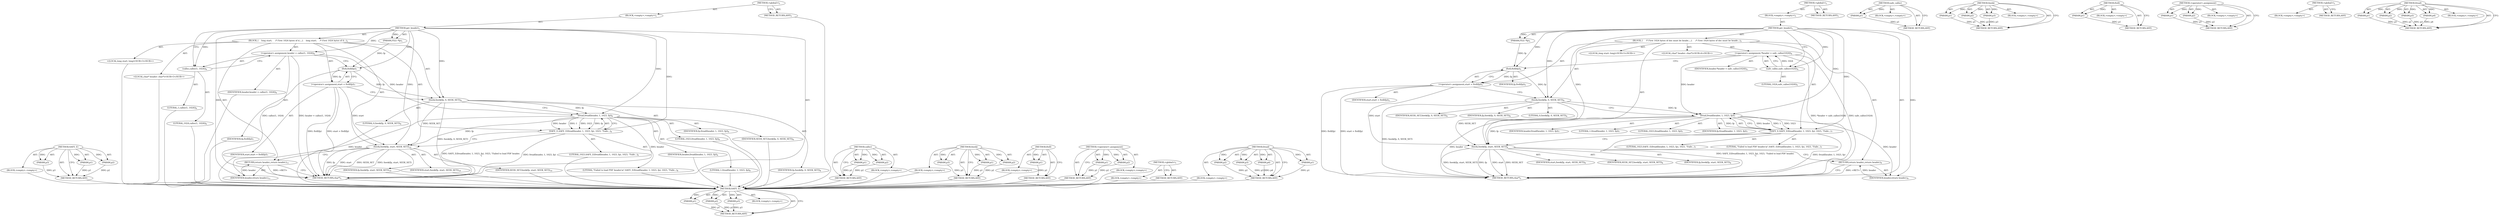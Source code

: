digraph "fread" {
vulnerable_85 [label=<(METHOD,SAFE_E)>];
vulnerable_86 [label=<(PARAM,p1)>];
vulnerable_87 [label=<(PARAM,p2)>];
vulnerable_88 [label=<(PARAM,p3)>];
vulnerable_89 [label=<(BLOCK,&lt;empty&gt;,&lt;empty&gt;)>];
vulnerable_90 [label=<(METHOD_RETURN,ANY)>];
vulnerable_6 [label=<(METHOD,&lt;global&gt;)<SUB>1</SUB>>];
vulnerable_7 [label=<(BLOCK,&lt;empty&gt;,&lt;empty&gt;)<SUB>1</SUB>>];
vulnerable_8 [label=<(METHOD,get_header)<SUB>1</SUB>>];
vulnerable_9 [label=<(PARAM,FILE *fp)<SUB>1</SUB>>];
vulnerable_10 [label=<(BLOCK,{
    long start;
     /* First 1024 bytes of d...,{
    long start;
     /* First 1024 bytes of d...)<SUB>2</SUB>>];
vulnerable_11 [label="<(LOCAL,long start: long)<SUB>3</SUB>>"];
vulnerable_12 [label="<(LOCAL,char* header: char*)<SUB>5</SUB>>"];
vulnerable_13 [label=<(&lt;operator&gt;.assignment,header = calloc(1, 1024))<SUB>6</SUB>>];
vulnerable_14 [label=<(IDENTIFIER,header,header = calloc(1, 1024))<SUB>6</SUB>>];
vulnerable_15 [label=<(calloc,calloc(1, 1024))<SUB>6</SUB>>];
vulnerable_16 [label=<(LITERAL,1,calloc(1, 1024))<SUB>6</SUB>>];
vulnerable_17 [label=<(LITERAL,1024,calloc(1, 1024))<SUB>6</SUB>>];
vulnerable_18 [label=<(&lt;operator&gt;.assignment,start = ftell(fp))<SUB>7</SUB>>];
vulnerable_19 [label=<(IDENTIFIER,start,start = ftell(fp))<SUB>7</SUB>>];
vulnerable_20 [label=<(ftell,ftell(fp))<SUB>7</SUB>>];
vulnerable_21 [label=<(IDENTIFIER,fp,ftell(fp))<SUB>7</SUB>>];
vulnerable_22 [label=<(fseek,fseek(fp, 0, SEEK_SET))<SUB>8</SUB>>];
vulnerable_23 [label=<(IDENTIFIER,fp,fseek(fp, 0, SEEK_SET))<SUB>8</SUB>>];
vulnerable_24 [label=<(LITERAL,0,fseek(fp, 0, SEEK_SET))<SUB>8</SUB>>];
vulnerable_25 [label=<(IDENTIFIER,SEEK_SET,fseek(fp, 0, SEEK_SET))<SUB>8</SUB>>];
vulnerable_26 [label=<(SAFE_E,SAFE_E(fread(header, 1, 1023, fp), 1023, &quot;Faile...)<SUB>9</SUB>>];
vulnerable_27 [label=<(fread,fread(header, 1, 1023, fp))<SUB>9</SUB>>];
vulnerable_28 [label=<(IDENTIFIER,header,fread(header, 1, 1023, fp))<SUB>9</SUB>>];
vulnerable_29 [label=<(LITERAL,1,fread(header, 1, 1023, fp))<SUB>9</SUB>>];
vulnerable_30 [label=<(LITERAL,1023,fread(header, 1, 1023, fp))<SUB>9</SUB>>];
vulnerable_31 [label=<(IDENTIFIER,fp,fread(header, 1, 1023, fp))<SUB>9</SUB>>];
vulnerable_32 [label=<(LITERAL,1023,SAFE_E(fread(header, 1, 1023, fp), 1023, &quot;Faile...)<SUB>9</SUB>>];
vulnerable_33 [label=<(LITERAL,&quot;Failed to load PDF header.\n&quot;,SAFE_E(fread(header, 1, 1023, fp), 1023, &quot;Faile...)<SUB>9</SUB>>];
vulnerable_34 [label=<(fseek,fseek(fp, start, SEEK_SET))<SUB>10</SUB>>];
vulnerable_35 [label=<(IDENTIFIER,fp,fseek(fp, start, SEEK_SET))<SUB>10</SUB>>];
vulnerable_36 [label=<(IDENTIFIER,start,fseek(fp, start, SEEK_SET))<SUB>10</SUB>>];
vulnerable_37 [label=<(IDENTIFIER,SEEK_SET,fseek(fp, start, SEEK_SET))<SUB>10</SUB>>];
vulnerable_38 [label=<(RETURN,return header;,return header;)<SUB>11</SUB>>];
vulnerable_39 [label=<(IDENTIFIER,header,return header;)<SUB>11</SUB>>];
vulnerable_40 [label=<(METHOD_RETURN,char*)<SUB>1</SUB>>];
vulnerable_42 [label=<(METHOD_RETURN,ANY)<SUB>1</SUB>>];
vulnerable_70 [label=<(METHOD,calloc)>];
vulnerable_71 [label=<(PARAM,p1)>];
vulnerable_72 [label=<(PARAM,p2)>];
vulnerable_73 [label=<(BLOCK,&lt;empty&gt;,&lt;empty&gt;)>];
vulnerable_74 [label=<(METHOD_RETURN,ANY)>];
vulnerable_79 [label=<(METHOD,fseek)>];
vulnerable_80 [label=<(PARAM,p1)>];
vulnerable_81 [label=<(PARAM,p2)>];
vulnerable_82 [label=<(PARAM,p3)>];
vulnerable_83 [label=<(BLOCK,&lt;empty&gt;,&lt;empty&gt;)>];
vulnerable_84 [label=<(METHOD_RETURN,ANY)>];
vulnerable_75 [label=<(METHOD,ftell)>];
vulnerable_76 [label=<(PARAM,p1)>];
vulnerable_77 [label=<(BLOCK,&lt;empty&gt;,&lt;empty&gt;)>];
vulnerable_78 [label=<(METHOD_RETURN,ANY)>];
vulnerable_65 [label=<(METHOD,&lt;operator&gt;.assignment)>];
vulnerable_66 [label=<(PARAM,p1)>];
vulnerable_67 [label=<(PARAM,p2)>];
vulnerable_68 [label=<(BLOCK,&lt;empty&gt;,&lt;empty&gt;)>];
vulnerable_69 [label=<(METHOD_RETURN,ANY)>];
vulnerable_59 [label=<(METHOD,&lt;global&gt;)<SUB>1</SUB>>];
vulnerable_60 [label=<(BLOCK,&lt;empty&gt;,&lt;empty&gt;)>];
vulnerable_61 [label=<(METHOD_RETURN,ANY)>];
vulnerable_91 [label=<(METHOD,fread)>];
vulnerable_92 [label=<(PARAM,p1)>];
vulnerable_93 [label=<(PARAM,p2)>];
vulnerable_94 [label=<(PARAM,p3)>];
vulnerable_95 [label=<(PARAM,p4)>];
vulnerable_96 [label=<(BLOCK,&lt;empty&gt;,&lt;empty&gt;)>];
vulnerable_97 [label=<(METHOD_RETURN,ANY)>];
fixed_83 [label=<(METHOD,SAFE_E)>];
fixed_84 [label=<(PARAM,p1)>];
fixed_85 [label=<(PARAM,p2)>];
fixed_86 [label=<(PARAM,p3)>];
fixed_87 [label=<(BLOCK,&lt;empty&gt;,&lt;empty&gt;)>];
fixed_88 [label=<(METHOD_RETURN,ANY)>];
fixed_6 [label=<(METHOD,&lt;global&gt;)<SUB>1</SUB>>];
fixed_7 [label=<(BLOCK,&lt;empty&gt;,&lt;empty&gt;)<SUB>1</SUB>>];
fixed_8 [label=<(METHOD,get_header)<SUB>1</SUB>>];
fixed_9 [label=<(PARAM,FILE *fp)<SUB>1</SUB>>];
fixed_10 [label=<(BLOCK,{
     /* First 1024 bytes of doc must be heade...,{
     /* First 1024 bytes of doc must be heade...)<SUB>2</SUB>>];
fixed_11 [label="<(LOCAL,char* header: char*)<SUB>4</SUB>>"];
fixed_12 [label=<(&lt;operator&gt;.assignment,*header = safe_calloc(1024))<SUB>4</SUB>>];
fixed_13 [label=<(IDENTIFIER,header,*header = safe_calloc(1024))<SUB>4</SUB>>];
fixed_14 [label=<(safe_calloc,safe_calloc(1024))<SUB>4</SUB>>];
fixed_15 [label=<(LITERAL,1024,safe_calloc(1024))<SUB>4</SUB>>];
fixed_16 [label="<(LOCAL,long start: long)<SUB>5</SUB>>"];
fixed_17 [label=<(&lt;operator&gt;.assignment,start = ftell(fp))<SUB>5</SUB>>];
fixed_18 [label=<(IDENTIFIER,start,start = ftell(fp))<SUB>5</SUB>>];
fixed_19 [label=<(ftell,ftell(fp))<SUB>5</SUB>>];
fixed_20 [label=<(IDENTIFIER,fp,ftell(fp))<SUB>5</SUB>>];
fixed_21 [label=<(fseek,fseek(fp, 0, SEEK_SET))<SUB>6</SUB>>];
fixed_22 [label=<(IDENTIFIER,fp,fseek(fp, 0, SEEK_SET))<SUB>6</SUB>>];
fixed_23 [label=<(LITERAL,0,fseek(fp, 0, SEEK_SET))<SUB>6</SUB>>];
fixed_24 [label=<(IDENTIFIER,SEEK_SET,fseek(fp, 0, SEEK_SET))<SUB>6</SUB>>];
fixed_25 [label=<(SAFE_E,SAFE_E(fread(header, 1, 1023, fp), 1023, &quot;Faile...)<SUB>7</SUB>>];
fixed_26 [label=<(fread,fread(header, 1, 1023, fp))<SUB>7</SUB>>];
fixed_27 [label=<(IDENTIFIER,header,fread(header, 1, 1023, fp))<SUB>7</SUB>>];
fixed_28 [label=<(LITERAL,1,fread(header, 1, 1023, fp))<SUB>7</SUB>>];
fixed_29 [label=<(LITERAL,1023,fread(header, 1, 1023, fp))<SUB>7</SUB>>];
fixed_30 [label=<(IDENTIFIER,fp,fread(header, 1, 1023, fp))<SUB>7</SUB>>];
fixed_31 [label=<(LITERAL,1023,SAFE_E(fread(header, 1, 1023, fp), 1023, &quot;Faile...)<SUB>7</SUB>>];
fixed_32 [label=<(LITERAL,&quot;Failed to load PDF header.\n&quot;,SAFE_E(fread(header, 1, 1023, fp), 1023, &quot;Faile...)<SUB>7</SUB>>];
fixed_33 [label=<(fseek,fseek(fp, start, SEEK_SET))<SUB>8</SUB>>];
fixed_34 [label=<(IDENTIFIER,fp,fseek(fp, start, SEEK_SET))<SUB>8</SUB>>];
fixed_35 [label=<(IDENTIFIER,start,fseek(fp, start, SEEK_SET))<SUB>8</SUB>>];
fixed_36 [label=<(IDENTIFIER,SEEK_SET,fseek(fp, start, SEEK_SET))<SUB>8</SUB>>];
fixed_37 [label=<(RETURN,return header;,return header;)<SUB>9</SUB>>];
fixed_38 [label=<(IDENTIFIER,header,return header;)<SUB>9</SUB>>];
fixed_39 [label=<(METHOD_RETURN,char*)<SUB>1</SUB>>];
fixed_41 [label=<(METHOD_RETURN,ANY)<SUB>1</SUB>>];
fixed_69 [label=<(METHOD,safe_calloc)>];
fixed_70 [label=<(PARAM,p1)>];
fixed_71 [label=<(BLOCK,&lt;empty&gt;,&lt;empty&gt;)>];
fixed_72 [label=<(METHOD_RETURN,ANY)>];
fixed_77 [label=<(METHOD,fseek)>];
fixed_78 [label=<(PARAM,p1)>];
fixed_79 [label=<(PARAM,p2)>];
fixed_80 [label=<(PARAM,p3)>];
fixed_81 [label=<(BLOCK,&lt;empty&gt;,&lt;empty&gt;)>];
fixed_82 [label=<(METHOD_RETURN,ANY)>];
fixed_73 [label=<(METHOD,ftell)>];
fixed_74 [label=<(PARAM,p1)>];
fixed_75 [label=<(BLOCK,&lt;empty&gt;,&lt;empty&gt;)>];
fixed_76 [label=<(METHOD_RETURN,ANY)>];
fixed_64 [label=<(METHOD,&lt;operator&gt;.assignment)>];
fixed_65 [label=<(PARAM,p1)>];
fixed_66 [label=<(PARAM,p2)>];
fixed_67 [label=<(BLOCK,&lt;empty&gt;,&lt;empty&gt;)>];
fixed_68 [label=<(METHOD_RETURN,ANY)>];
fixed_58 [label=<(METHOD,&lt;global&gt;)<SUB>1</SUB>>];
fixed_59 [label=<(BLOCK,&lt;empty&gt;,&lt;empty&gt;)>];
fixed_60 [label=<(METHOD_RETURN,ANY)>];
fixed_89 [label=<(METHOD,fread)>];
fixed_90 [label=<(PARAM,p1)>];
fixed_91 [label=<(PARAM,p2)>];
fixed_92 [label=<(PARAM,p3)>];
fixed_93 [label=<(PARAM,p4)>];
fixed_94 [label=<(BLOCK,&lt;empty&gt;,&lt;empty&gt;)>];
fixed_95 [label=<(METHOD_RETURN,ANY)>];
vulnerable_85 -> vulnerable_86  [key=0, label="AST: "];
vulnerable_85 -> vulnerable_86  [key=1, label="DDG: "];
vulnerable_85 -> vulnerable_89  [key=0, label="AST: "];
vulnerable_85 -> vulnerable_87  [key=0, label="AST: "];
vulnerable_85 -> vulnerable_87  [key=1, label="DDG: "];
vulnerable_85 -> vulnerable_90  [key=0, label="AST: "];
vulnerable_85 -> vulnerable_90  [key=1, label="CFG: "];
vulnerable_85 -> vulnerable_88  [key=0, label="AST: "];
vulnerable_85 -> vulnerable_88  [key=1, label="DDG: "];
vulnerable_86 -> vulnerable_90  [key=0, label="DDG: p1"];
vulnerable_87 -> vulnerable_90  [key=0, label="DDG: p2"];
vulnerable_88 -> vulnerable_90  [key=0, label="DDG: p3"];
vulnerable_89 -> fixed_83  [key=0];
vulnerable_90 -> fixed_83  [key=0];
vulnerable_6 -> vulnerable_7  [key=0, label="AST: "];
vulnerable_6 -> vulnerable_42  [key=0, label="AST: "];
vulnerable_6 -> vulnerable_42  [key=1, label="CFG: "];
vulnerable_7 -> vulnerable_8  [key=0, label="AST: "];
vulnerable_8 -> vulnerable_9  [key=0, label="AST: "];
vulnerable_8 -> vulnerable_9  [key=1, label="DDG: "];
vulnerable_8 -> vulnerable_10  [key=0, label="AST: "];
vulnerable_8 -> vulnerable_40  [key=0, label="AST: "];
vulnerable_8 -> vulnerable_15  [key=0, label="CFG: "];
vulnerable_8 -> vulnerable_15  [key=1, label="DDG: "];
vulnerable_8 -> vulnerable_13  [key=0, label="DDG: "];
vulnerable_8 -> vulnerable_22  [key=0, label="DDG: "];
vulnerable_8 -> vulnerable_26  [key=0, label="DDG: "];
vulnerable_8 -> vulnerable_34  [key=0, label="DDG: "];
vulnerable_8 -> vulnerable_39  [key=0, label="DDG: "];
vulnerable_8 -> vulnerable_20  [key=0, label="DDG: "];
vulnerable_8 -> vulnerable_27  [key=0, label="DDG: "];
vulnerable_9 -> vulnerable_20  [key=0, label="DDG: fp"];
vulnerable_10 -> vulnerable_11  [key=0, label="AST: "];
vulnerable_10 -> vulnerable_12  [key=0, label="AST: "];
vulnerable_10 -> vulnerable_13  [key=0, label="AST: "];
vulnerable_10 -> vulnerable_18  [key=0, label="AST: "];
vulnerable_10 -> vulnerable_22  [key=0, label="AST: "];
vulnerable_10 -> vulnerable_26  [key=0, label="AST: "];
vulnerable_10 -> vulnerable_34  [key=0, label="AST: "];
vulnerable_10 -> vulnerable_38  [key=0, label="AST: "];
vulnerable_11 -> fixed_83  [key=0];
vulnerable_12 -> fixed_83  [key=0];
vulnerable_13 -> vulnerable_14  [key=0, label="AST: "];
vulnerable_13 -> vulnerable_15  [key=0, label="AST: "];
vulnerable_13 -> vulnerable_20  [key=0, label="CFG: "];
vulnerable_13 -> vulnerable_40  [key=0, label="DDG: calloc(1, 1024)"];
vulnerable_13 -> vulnerable_40  [key=1, label="DDG: header = calloc(1, 1024)"];
vulnerable_13 -> vulnerable_27  [key=0, label="DDG: header"];
vulnerable_14 -> fixed_83  [key=0];
vulnerable_15 -> vulnerable_16  [key=0, label="AST: "];
vulnerable_15 -> vulnerable_17  [key=0, label="AST: "];
vulnerable_15 -> vulnerable_13  [key=0, label="CFG: "];
vulnerable_16 -> fixed_83  [key=0];
vulnerable_17 -> fixed_83  [key=0];
vulnerable_18 -> vulnerable_19  [key=0, label="AST: "];
vulnerable_18 -> vulnerable_20  [key=0, label="AST: "];
vulnerable_18 -> vulnerable_22  [key=0, label="CFG: "];
vulnerable_18 -> vulnerable_40  [key=0, label="DDG: ftell(fp)"];
vulnerable_18 -> vulnerable_40  [key=1, label="DDG: start = ftell(fp)"];
vulnerable_18 -> vulnerable_34  [key=0, label="DDG: start"];
vulnerable_19 -> fixed_83  [key=0];
vulnerable_20 -> vulnerable_21  [key=0, label="AST: "];
vulnerable_20 -> vulnerable_18  [key=0, label="CFG: "];
vulnerable_20 -> vulnerable_18  [key=1, label="DDG: fp"];
vulnerable_20 -> vulnerable_22  [key=0, label="DDG: fp"];
vulnerable_21 -> fixed_83  [key=0];
vulnerable_22 -> vulnerable_23  [key=0, label="AST: "];
vulnerable_22 -> vulnerable_24  [key=0, label="AST: "];
vulnerable_22 -> vulnerable_25  [key=0, label="AST: "];
vulnerable_22 -> vulnerable_27  [key=0, label="CFG: "];
vulnerable_22 -> vulnerable_27  [key=1, label="DDG: fp"];
vulnerable_22 -> vulnerable_40  [key=0, label="DDG: fseek(fp, 0, SEEK_SET)"];
vulnerable_22 -> vulnerable_34  [key=0, label="DDG: SEEK_SET"];
vulnerable_23 -> fixed_83  [key=0];
vulnerable_24 -> fixed_83  [key=0];
vulnerable_25 -> fixed_83  [key=0];
vulnerable_26 -> vulnerable_27  [key=0, label="AST: "];
vulnerable_26 -> vulnerable_32  [key=0, label="AST: "];
vulnerable_26 -> vulnerable_33  [key=0, label="AST: "];
vulnerable_26 -> vulnerable_34  [key=0, label="CFG: "];
vulnerable_26 -> vulnerable_40  [key=0, label="DDG: fread(header, 1, 1023, fp)"];
vulnerable_26 -> vulnerable_40  [key=1, label="DDG: SAFE_E(fread(header, 1, 1023, fp), 1023, &quot;Failed to load PDF header.\n&quot;)"];
vulnerable_27 -> vulnerable_28  [key=0, label="AST: "];
vulnerable_27 -> vulnerable_29  [key=0, label="AST: "];
vulnerable_27 -> vulnerable_30  [key=0, label="AST: "];
vulnerable_27 -> vulnerable_31  [key=0, label="AST: "];
vulnerable_27 -> vulnerable_26  [key=0, label="CFG: "];
vulnerable_27 -> vulnerable_26  [key=1, label="DDG: header"];
vulnerable_27 -> vulnerable_26  [key=2, label="DDG: 1"];
vulnerable_27 -> vulnerable_26  [key=3, label="DDG: 1023"];
vulnerable_27 -> vulnerable_26  [key=4, label="DDG: fp"];
vulnerable_27 -> vulnerable_40  [key=0, label="DDG: header"];
vulnerable_27 -> vulnerable_34  [key=0, label="DDG: fp"];
vulnerable_27 -> vulnerable_39  [key=0, label="DDG: header"];
vulnerable_28 -> fixed_83  [key=0];
vulnerable_29 -> fixed_83  [key=0];
vulnerable_30 -> fixed_83  [key=0];
vulnerable_31 -> fixed_83  [key=0];
vulnerable_32 -> fixed_83  [key=0];
vulnerable_33 -> fixed_83  [key=0];
vulnerable_34 -> vulnerable_35  [key=0, label="AST: "];
vulnerable_34 -> vulnerable_36  [key=0, label="AST: "];
vulnerable_34 -> vulnerable_37  [key=0, label="AST: "];
vulnerable_34 -> vulnerable_38  [key=0, label="CFG: "];
vulnerable_34 -> vulnerable_40  [key=0, label="DDG: fp"];
vulnerable_34 -> vulnerable_40  [key=1, label="DDG: start"];
vulnerable_34 -> vulnerable_40  [key=2, label="DDG: SEEK_SET"];
vulnerable_34 -> vulnerable_40  [key=3, label="DDG: fseek(fp, start, SEEK_SET)"];
vulnerable_35 -> fixed_83  [key=0];
vulnerable_36 -> fixed_83  [key=0];
vulnerable_37 -> fixed_83  [key=0];
vulnerable_38 -> vulnerable_39  [key=0, label="AST: "];
vulnerable_38 -> vulnerable_40  [key=0, label="CFG: "];
vulnerable_38 -> vulnerable_40  [key=1, label="DDG: &lt;RET&gt;"];
vulnerable_39 -> vulnerable_38  [key=0, label="DDG: header"];
vulnerable_40 -> fixed_83  [key=0];
vulnerable_42 -> fixed_83  [key=0];
vulnerable_70 -> vulnerable_71  [key=0, label="AST: "];
vulnerable_70 -> vulnerable_71  [key=1, label="DDG: "];
vulnerable_70 -> vulnerable_73  [key=0, label="AST: "];
vulnerable_70 -> vulnerable_72  [key=0, label="AST: "];
vulnerable_70 -> vulnerable_72  [key=1, label="DDG: "];
vulnerable_70 -> vulnerable_74  [key=0, label="AST: "];
vulnerable_70 -> vulnerable_74  [key=1, label="CFG: "];
vulnerable_71 -> vulnerable_74  [key=0, label="DDG: p1"];
vulnerable_72 -> vulnerable_74  [key=0, label="DDG: p2"];
vulnerable_73 -> fixed_83  [key=0];
vulnerable_74 -> fixed_83  [key=0];
vulnerable_79 -> vulnerable_80  [key=0, label="AST: "];
vulnerable_79 -> vulnerable_80  [key=1, label="DDG: "];
vulnerable_79 -> vulnerable_83  [key=0, label="AST: "];
vulnerable_79 -> vulnerable_81  [key=0, label="AST: "];
vulnerable_79 -> vulnerable_81  [key=1, label="DDG: "];
vulnerable_79 -> vulnerable_84  [key=0, label="AST: "];
vulnerable_79 -> vulnerable_84  [key=1, label="CFG: "];
vulnerable_79 -> vulnerable_82  [key=0, label="AST: "];
vulnerable_79 -> vulnerable_82  [key=1, label="DDG: "];
vulnerable_80 -> vulnerable_84  [key=0, label="DDG: p1"];
vulnerable_81 -> vulnerable_84  [key=0, label="DDG: p2"];
vulnerable_82 -> vulnerable_84  [key=0, label="DDG: p3"];
vulnerable_83 -> fixed_83  [key=0];
vulnerable_84 -> fixed_83  [key=0];
vulnerable_75 -> vulnerable_76  [key=0, label="AST: "];
vulnerable_75 -> vulnerable_76  [key=1, label="DDG: "];
vulnerable_75 -> vulnerable_77  [key=0, label="AST: "];
vulnerable_75 -> vulnerable_78  [key=0, label="AST: "];
vulnerable_75 -> vulnerable_78  [key=1, label="CFG: "];
vulnerable_76 -> vulnerable_78  [key=0, label="DDG: p1"];
vulnerable_77 -> fixed_83  [key=0];
vulnerable_78 -> fixed_83  [key=0];
vulnerable_65 -> vulnerable_66  [key=0, label="AST: "];
vulnerable_65 -> vulnerable_66  [key=1, label="DDG: "];
vulnerable_65 -> vulnerable_68  [key=0, label="AST: "];
vulnerable_65 -> vulnerable_67  [key=0, label="AST: "];
vulnerable_65 -> vulnerable_67  [key=1, label="DDG: "];
vulnerable_65 -> vulnerable_69  [key=0, label="AST: "];
vulnerable_65 -> vulnerable_69  [key=1, label="CFG: "];
vulnerable_66 -> vulnerable_69  [key=0, label="DDG: p1"];
vulnerable_67 -> vulnerable_69  [key=0, label="DDG: p2"];
vulnerable_68 -> fixed_83  [key=0];
vulnerable_69 -> fixed_83  [key=0];
vulnerable_59 -> vulnerable_60  [key=0, label="AST: "];
vulnerable_59 -> vulnerable_61  [key=0, label="AST: "];
vulnerable_59 -> vulnerable_61  [key=1, label="CFG: "];
vulnerable_60 -> fixed_83  [key=0];
vulnerable_61 -> fixed_83  [key=0];
vulnerable_91 -> vulnerable_92  [key=0, label="AST: "];
vulnerable_91 -> vulnerable_92  [key=1, label="DDG: "];
vulnerable_91 -> vulnerable_96  [key=0, label="AST: "];
vulnerable_91 -> vulnerable_93  [key=0, label="AST: "];
vulnerable_91 -> vulnerable_93  [key=1, label="DDG: "];
vulnerable_91 -> vulnerable_97  [key=0, label="AST: "];
vulnerable_91 -> vulnerable_97  [key=1, label="CFG: "];
vulnerable_91 -> vulnerable_94  [key=0, label="AST: "];
vulnerable_91 -> vulnerable_94  [key=1, label="DDG: "];
vulnerable_91 -> vulnerable_95  [key=0, label="AST: "];
vulnerable_91 -> vulnerable_95  [key=1, label="DDG: "];
vulnerable_92 -> vulnerable_97  [key=0, label="DDG: p1"];
vulnerable_93 -> vulnerable_97  [key=0, label="DDG: p2"];
vulnerable_94 -> vulnerable_97  [key=0, label="DDG: p3"];
vulnerable_95 -> vulnerable_97  [key=0, label="DDG: p4"];
vulnerable_96 -> fixed_83  [key=0];
vulnerable_97 -> fixed_83  [key=0];
fixed_83 -> fixed_84  [key=0, label="AST: "];
fixed_83 -> fixed_84  [key=1, label="DDG: "];
fixed_83 -> fixed_87  [key=0, label="AST: "];
fixed_83 -> fixed_85  [key=0, label="AST: "];
fixed_83 -> fixed_85  [key=1, label="DDG: "];
fixed_83 -> fixed_88  [key=0, label="AST: "];
fixed_83 -> fixed_88  [key=1, label="CFG: "];
fixed_83 -> fixed_86  [key=0, label="AST: "];
fixed_83 -> fixed_86  [key=1, label="DDG: "];
fixed_84 -> fixed_88  [key=0, label="DDG: p1"];
fixed_85 -> fixed_88  [key=0, label="DDG: p2"];
fixed_86 -> fixed_88  [key=0, label="DDG: p3"];
fixed_6 -> fixed_7  [key=0, label="AST: "];
fixed_6 -> fixed_41  [key=0, label="AST: "];
fixed_6 -> fixed_41  [key=1, label="CFG: "];
fixed_7 -> fixed_8  [key=0, label="AST: "];
fixed_8 -> fixed_9  [key=0, label="AST: "];
fixed_8 -> fixed_9  [key=1, label="DDG: "];
fixed_8 -> fixed_10  [key=0, label="AST: "];
fixed_8 -> fixed_39  [key=0, label="AST: "];
fixed_8 -> fixed_14  [key=0, label="CFG: "];
fixed_8 -> fixed_14  [key=1, label="DDG: "];
fixed_8 -> fixed_21  [key=0, label="DDG: "];
fixed_8 -> fixed_25  [key=0, label="DDG: "];
fixed_8 -> fixed_33  [key=0, label="DDG: "];
fixed_8 -> fixed_38  [key=0, label="DDG: "];
fixed_8 -> fixed_19  [key=0, label="DDG: "];
fixed_8 -> fixed_26  [key=0, label="DDG: "];
fixed_9 -> fixed_19  [key=0, label="DDG: fp"];
fixed_10 -> fixed_11  [key=0, label="AST: "];
fixed_10 -> fixed_12  [key=0, label="AST: "];
fixed_10 -> fixed_16  [key=0, label="AST: "];
fixed_10 -> fixed_17  [key=0, label="AST: "];
fixed_10 -> fixed_21  [key=0, label="AST: "];
fixed_10 -> fixed_25  [key=0, label="AST: "];
fixed_10 -> fixed_33  [key=0, label="AST: "];
fixed_10 -> fixed_37  [key=0, label="AST: "];
fixed_12 -> fixed_13  [key=0, label="AST: "];
fixed_12 -> fixed_14  [key=0, label="AST: "];
fixed_12 -> fixed_19  [key=0, label="CFG: "];
fixed_12 -> fixed_39  [key=0, label="DDG: safe_calloc(1024)"];
fixed_12 -> fixed_39  [key=1, label="DDG: *header = safe_calloc(1024)"];
fixed_12 -> fixed_26  [key=0, label="DDG: header"];
fixed_14 -> fixed_15  [key=0, label="AST: "];
fixed_14 -> fixed_12  [key=0, label="CFG: "];
fixed_14 -> fixed_12  [key=1, label="DDG: 1024"];
fixed_17 -> fixed_18  [key=0, label="AST: "];
fixed_17 -> fixed_19  [key=0, label="AST: "];
fixed_17 -> fixed_21  [key=0, label="CFG: "];
fixed_17 -> fixed_39  [key=0, label="DDG: ftell(fp)"];
fixed_17 -> fixed_39  [key=1, label="DDG: start = ftell(fp)"];
fixed_17 -> fixed_33  [key=0, label="DDG: start"];
fixed_19 -> fixed_20  [key=0, label="AST: "];
fixed_19 -> fixed_17  [key=0, label="CFG: "];
fixed_19 -> fixed_17  [key=1, label="DDG: fp"];
fixed_19 -> fixed_21  [key=0, label="DDG: fp"];
fixed_21 -> fixed_22  [key=0, label="AST: "];
fixed_21 -> fixed_23  [key=0, label="AST: "];
fixed_21 -> fixed_24  [key=0, label="AST: "];
fixed_21 -> fixed_26  [key=0, label="CFG: "];
fixed_21 -> fixed_26  [key=1, label="DDG: fp"];
fixed_21 -> fixed_39  [key=0, label="DDG: fseek(fp, 0, SEEK_SET)"];
fixed_21 -> fixed_33  [key=0, label="DDG: SEEK_SET"];
fixed_25 -> fixed_26  [key=0, label="AST: "];
fixed_25 -> fixed_31  [key=0, label="AST: "];
fixed_25 -> fixed_32  [key=0, label="AST: "];
fixed_25 -> fixed_33  [key=0, label="CFG: "];
fixed_25 -> fixed_39  [key=0, label="DDG: fread(header, 1, 1023, fp)"];
fixed_25 -> fixed_39  [key=1, label="DDG: SAFE_E(fread(header, 1, 1023, fp), 1023, &quot;Failed to load PDF header.\n&quot;)"];
fixed_26 -> fixed_27  [key=0, label="AST: "];
fixed_26 -> fixed_28  [key=0, label="AST: "];
fixed_26 -> fixed_29  [key=0, label="AST: "];
fixed_26 -> fixed_30  [key=0, label="AST: "];
fixed_26 -> fixed_25  [key=0, label="CFG: "];
fixed_26 -> fixed_25  [key=1, label="DDG: header"];
fixed_26 -> fixed_25  [key=2, label="DDG: 1"];
fixed_26 -> fixed_25  [key=3, label="DDG: 1023"];
fixed_26 -> fixed_25  [key=4, label="DDG: fp"];
fixed_26 -> fixed_39  [key=0, label="DDG: header"];
fixed_26 -> fixed_33  [key=0, label="DDG: fp"];
fixed_26 -> fixed_38  [key=0, label="DDG: header"];
fixed_33 -> fixed_34  [key=0, label="AST: "];
fixed_33 -> fixed_35  [key=0, label="AST: "];
fixed_33 -> fixed_36  [key=0, label="AST: "];
fixed_33 -> fixed_37  [key=0, label="CFG: "];
fixed_33 -> fixed_39  [key=0, label="DDG: fp"];
fixed_33 -> fixed_39  [key=1, label="DDG: start"];
fixed_33 -> fixed_39  [key=2, label="DDG: SEEK_SET"];
fixed_33 -> fixed_39  [key=3, label="DDG: fseek(fp, start, SEEK_SET)"];
fixed_37 -> fixed_38  [key=0, label="AST: "];
fixed_37 -> fixed_39  [key=0, label="CFG: "];
fixed_37 -> fixed_39  [key=1, label="DDG: &lt;RET&gt;"];
fixed_38 -> fixed_37  [key=0, label="DDG: header"];
fixed_69 -> fixed_70  [key=0, label="AST: "];
fixed_69 -> fixed_70  [key=1, label="DDG: "];
fixed_69 -> fixed_71  [key=0, label="AST: "];
fixed_69 -> fixed_72  [key=0, label="AST: "];
fixed_69 -> fixed_72  [key=1, label="CFG: "];
fixed_70 -> fixed_72  [key=0, label="DDG: p1"];
fixed_77 -> fixed_78  [key=0, label="AST: "];
fixed_77 -> fixed_78  [key=1, label="DDG: "];
fixed_77 -> fixed_81  [key=0, label="AST: "];
fixed_77 -> fixed_79  [key=0, label="AST: "];
fixed_77 -> fixed_79  [key=1, label="DDG: "];
fixed_77 -> fixed_82  [key=0, label="AST: "];
fixed_77 -> fixed_82  [key=1, label="CFG: "];
fixed_77 -> fixed_80  [key=0, label="AST: "];
fixed_77 -> fixed_80  [key=1, label="DDG: "];
fixed_78 -> fixed_82  [key=0, label="DDG: p1"];
fixed_79 -> fixed_82  [key=0, label="DDG: p2"];
fixed_80 -> fixed_82  [key=0, label="DDG: p3"];
fixed_73 -> fixed_74  [key=0, label="AST: "];
fixed_73 -> fixed_74  [key=1, label="DDG: "];
fixed_73 -> fixed_75  [key=0, label="AST: "];
fixed_73 -> fixed_76  [key=0, label="AST: "];
fixed_73 -> fixed_76  [key=1, label="CFG: "];
fixed_74 -> fixed_76  [key=0, label="DDG: p1"];
fixed_64 -> fixed_65  [key=0, label="AST: "];
fixed_64 -> fixed_65  [key=1, label="DDG: "];
fixed_64 -> fixed_67  [key=0, label="AST: "];
fixed_64 -> fixed_66  [key=0, label="AST: "];
fixed_64 -> fixed_66  [key=1, label="DDG: "];
fixed_64 -> fixed_68  [key=0, label="AST: "];
fixed_64 -> fixed_68  [key=1, label="CFG: "];
fixed_65 -> fixed_68  [key=0, label="DDG: p1"];
fixed_66 -> fixed_68  [key=0, label="DDG: p2"];
fixed_58 -> fixed_59  [key=0, label="AST: "];
fixed_58 -> fixed_60  [key=0, label="AST: "];
fixed_58 -> fixed_60  [key=1, label="CFG: "];
fixed_89 -> fixed_90  [key=0, label="AST: "];
fixed_89 -> fixed_90  [key=1, label="DDG: "];
fixed_89 -> fixed_94  [key=0, label="AST: "];
fixed_89 -> fixed_91  [key=0, label="AST: "];
fixed_89 -> fixed_91  [key=1, label="DDG: "];
fixed_89 -> fixed_95  [key=0, label="AST: "];
fixed_89 -> fixed_95  [key=1, label="CFG: "];
fixed_89 -> fixed_92  [key=0, label="AST: "];
fixed_89 -> fixed_92  [key=1, label="DDG: "];
fixed_89 -> fixed_93  [key=0, label="AST: "];
fixed_89 -> fixed_93  [key=1, label="DDG: "];
fixed_90 -> fixed_95  [key=0, label="DDG: p1"];
fixed_91 -> fixed_95  [key=0, label="DDG: p2"];
fixed_92 -> fixed_95  [key=0, label="DDG: p3"];
fixed_93 -> fixed_95  [key=0, label="DDG: p4"];
}
